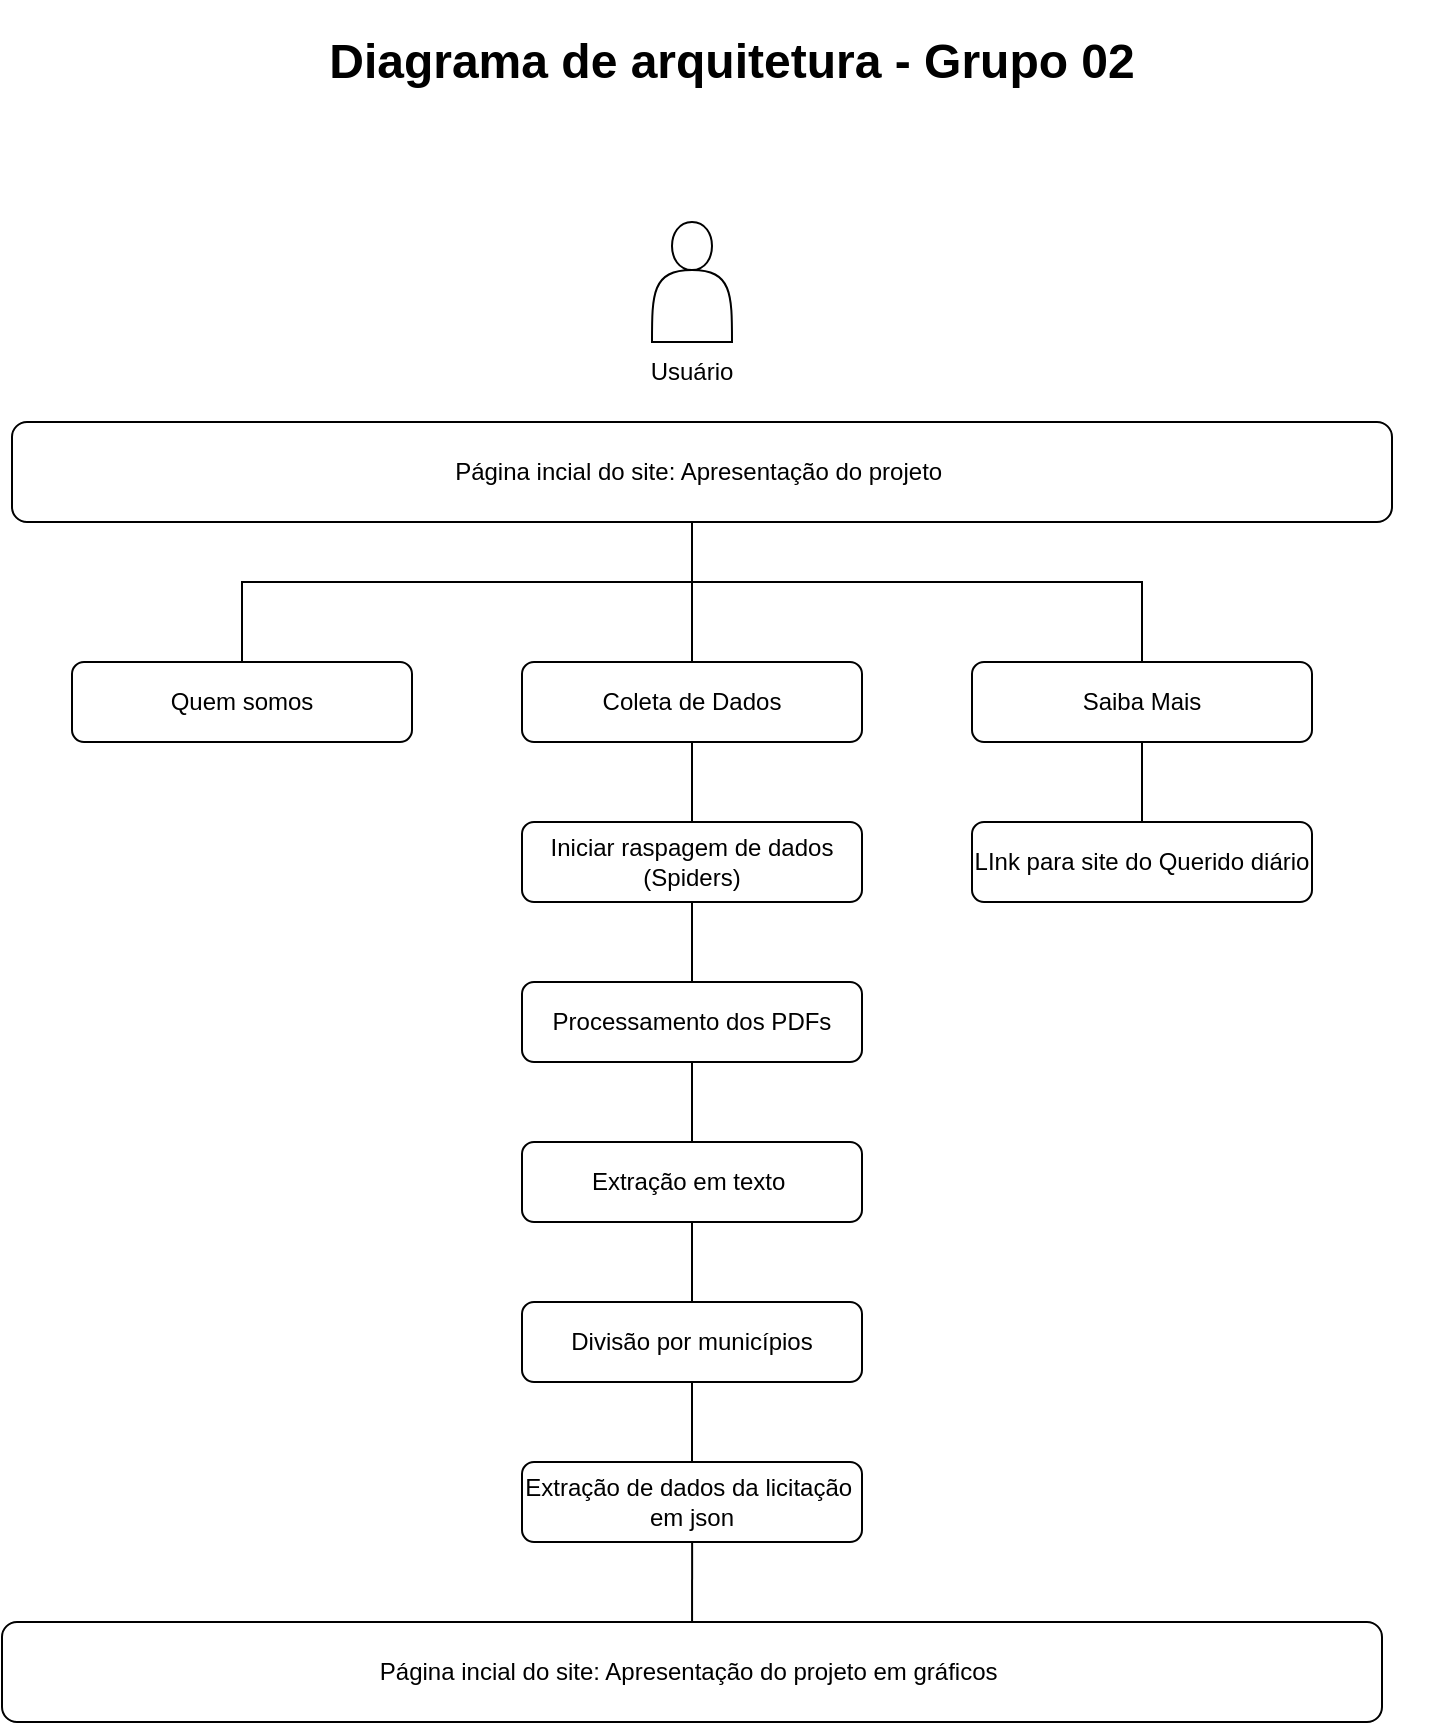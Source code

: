 <mxfile version="21.7.5" type="device">
  <diagram id="kgpKYQtTHZ0yAKxKKP6v" name="Page-1">
    <mxGraphModel dx="1362" dy="843" grid="1" gridSize="10" guides="1" tooltips="1" connect="1" arrows="1" fold="1" page="1" pageScale="1" pageWidth="850" pageHeight="1100" math="0" shadow="0">
      <root>
        <mxCell id="0" />
        <mxCell id="1" parent="0" />
        <mxCell id="VAA3NsFkonueWu62Fr-n-1" value="" style="shape=actor;whiteSpace=wrap;html=1;" parent="1" vertex="1">
          <mxGeometry x="400" y="140" width="40" height="60" as="geometry" />
        </mxCell>
        <mxCell id="VAA3NsFkonueWu62Fr-n-2" value="&lt;h1&gt;&lt;b&gt;Diagrama de arquitetura - Grupo 02&lt;/b&gt;&lt;/h1&gt;" style="text;html=1;strokeColor=none;fillColor=none;align=center;verticalAlign=middle;whiteSpace=wrap;rounded=0;" parent="1" vertex="1">
          <mxGeometry x="80" y="40" width="720" height="40" as="geometry" />
        </mxCell>
        <mxCell id="VAA3NsFkonueWu62Fr-n-3" value="Usuário" style="text;html=1;strokeColor=none;fillColor=none;align=center;verticalAlign=middle;whiteSpace=wrap;rounded=0;" parent="1" vertex="1">
          <mxGeometry x="390" y="200" width="60" height="30" as="geometry" />
        </mxCell>
        <mxCell id="VAA3NsFkonueWu62Fr-n-4" value="Página incial do site: Apresentação do projeto&amp;nbsp;" style="rounded=1;whiteSpace=wrap;html=1;" parent="1" vertex="1">
          <mxGeometry x="80" y="240" width="690" height="50" as="geometry" />
        </mxCell>
        <mxCell id="VAA3NsFkonueWu62Fr-n-7" value="Coleta de Dados" style="rounded=1;whiteSpace=wrap;html=1;" parent="1" vertex="1">
          <mxGeometry x="335" y="360" width="170" height="40" as="geometry" />
        </mxCell>
        <mxCell id="VAA3NsFkonueWu62Fr-n-8" value="Quem somos" style="rounded=1;whiteSpace=wrap;html=1;" parent="1" vertex="1">
          <mxGeometry x="110" y="360" width="170" height="40" as="geometry" />
        </mxCell>
        <mxCell id="VAA3NsFkonueWu62Fr-n-9" value="Saiba Mais" style="rounded=1;whiteSpace=wrap;html=1;" parent="1" vertex="1">
          <mxGeometry x="560" y="360" width="170" height="40" as="geometry" />
        </mxCell>
        <mxCell id="VAA3NsFkonueWu62Fr-n-12" value="" style="endArrow=none;html=1;rounded=0;" parent="1" source="VAA3NsFkonueWu62Fr-n-7" edge="1">
          <mxGeometry width="50" height="50" relative="1" as="geometry">
            <mxPoint x="360" y="340" as="sourcePoint" />
            <mxPoint x="420" y="290" as="targetPoint" />
          </mxGeometry>
        </mxCell>
        <mxCell id="VAA3NsFkonueWu62Fr-n-13" value="" style="endArrow=none;html=1;rounded=0;exitX=0.5;exitY=0;exitDx=0;exitDy=0;" parent="1" source="VAA3NsFkonueWu62Fr-n-8" edge="1">
          <mxGeometry width="50" height="50" relative="1" as="geometry">
            <mxPoint x="360" y="340" as="sourcePoint" />
            <mxPoint x="420" y="320" as="targetPoint" />
            <Array as="points">
              <mxPoint x="195" y="320" />
            </Array>
          </mxGeometry>
        </mxCell>
        <mxCell id="VAA3NsFkonueWu62Fr-n-14" value="" style="endArrow=none;html=1;rounded=0;exitX=0.5;exitY=0;exitDx=0;exitDy=0;" parent="1" source="VAA3NsFkonueWu62Fr-n-9" edge="1">
          <mxGeometry width="50" height="50" relative="1" as="geometry">
            <mxPoint x="360" y="340" as="sourcePoint" />
            <mxPoint x="420" y="320" as="targetPoint" />
            <Array as="points">
              <mxPoint x="645" y="320" />
            </Array>
          </mxGeometry>
        </mxCell>
        <mxCell id="VAA3NsFkonueWu62Fr-n-16" value="LInk para site do Querido diário" style="rounded=1;whiteSpace=wrap;html=1;" parent="1" vertex="1">
          <mxGeometry x="560" y="440" width="170" height="40" as="geometry" />
        </mxCell>
        <mxCell id="VAA3NsFkonueWu62Fr-n-17" value="" style="endArrow=none;html=1;rounded=0;exitX=0.5;exitY=0;exitDx=0;exitDy=0;entryX=0.5;entryY=1;entryDx=0;entryDy=0;" parent="1" source="VAA3NsFkonueWu62Fr-n-16" target="VAA3NsFkonueWu62Fr-n-9" edge="1">
          <mxGeometry width="50" height="50" relative="1" as="geometry">
            <mxPoint x="360" y="340" as="sourcePoint" />
            <mxPoint x="410" y="290" as="targetPoint" />
          </mxGeometry>
        </mxCell>
        <mxCell id="VAA3NsFkonueWu62Fr-n-20" value="" style="endArrow=none;html=1;rounded=0;entryX=0.5;entryY=1;entryDx=0;entryDy=0;" parent="1" target="VAA3NsFkonueWu62Fr-n-7" edge="1">
          <mxGeometry width="50" height="50" relative="1" as="geometry">
            <mxPoint x="420" y="440" as="sourcePoint" />
            <mxPoint x="410" y="530" as="targetPoint" />
          </mxGeometry>
        </mxCell>
        <mxCell id="VAA3NsFkonueWu62Fr-n-21" value="" style="endArrow=none;html=1;rounded=0;entryX=0.5;entryY=1;entryDx=0;entryDy=0;exitX=0.5;exitY=0;exitDx=0;exitDy=0;" parent="1" edge="1">
          <mxGeometry width="50" height="50" relative="1" as="geometry">
            <mxPoint x="420" y="520" as="sourcePoint" />
            <mxPoint x="420" y="480" as="targetPoint" />
          </mxGeometry>
        </mxCell>
        <mxCell id="VAA3NsFkonueWu62Fr-n-25" value="Iniciar raspagem de dados&lt;br&gt;(Spiders)" style="rounded=1;whiteSpace=wrap;html=1;" parent="1" vertex="1">
          <mxGeometry x="335" y="440" width="170" height="40" as="geometry" />
        </mxCell>
        <mxCell id="VAA3NsFkonueWu62Fr-n-27" value="Processamento dos PDFs" style="rounded=1;whiteSpace=wrap;html=1;" parent="1" vertex="1">
          <mxGeometry x="335" y="520" width="170" height="40" as="geometry" />
        </mxCell>
        <mxCell id="VAA3NsFkonueWu62Fr-n-28" value="" style="endArrow=none;html=1;rounded=0;exitX=0.5;exitY=0;exitDx=0;exitDy=0;entryX=0.5;entryY=1;entryDx=0;entryDy=0;" parent="1" source="VAA3NsFkonueWu62Fr-n-27" target="VAA3NsFkonueWu62Fr-n-25" edge="1">
          <mxGeometry width="50" height="50" relative="1" as="geometry">
            <mxPoint x="360" y="580" as="sourcePoint" />
            <mxPoint x="410" y="530" as="targetPoint" />
          </mxGeometry>
        </mxCell>
        <mxCell id="VAA3NsFkonueWu62Fr-n-30" value="" style="endArrow=none;html=1;rounded=0;entryX=0.5;entryY=1;entryDx=0;entryDy=0;" parent="1" target="VAA3NsFkonueWu62Fr-n-27" edge="1" source="BUYxBaNJKupuSsOnWEb6-1">
          <mxGeometry width="50" height="50" relative="1" as="geometry">
            <mxPoint x="420" y="760" as="sourcePoint" />
            <mxPoint x="410" y="530" as="targetPoint" />
          </mxGeometry>
        </mxCell>
        <mxCell id="VAA3NsFkonueWu62Fr-n-32" value="Página incial do site: Apresentação do projeto em gráficos&amp;nbsp;" style="rounded=1;whiteSpace=wrap;html=1;" parent="1" vertex="1">
          <mxGeometry x="75" y="840" width="690" height="50" as="geometry" />
        </mxCell>
        <mxCell id="VAA3NsFkonueWu62Fr-n-34" value="" style="endArrow=none;html=1;rounded=0;entryX=0.471;entryY=1;entryDx=0;entryDy=0;entryPerimeter=0;" parent="1" source="VAA3NsFkonueWu62Fr-n-32" edge="1">
          <mxGeometry width="50" height="50" relative="1" as="geometry">
            <mxPoint x="360" y="700" as="sourcePoint" />
            <mxPoint x="420.07" y="800" as="targetPoint" />
          </mxGeometry>
        </mxCell>
        <mxCell id="BUYxBaNJKupuSsOnWEb6-2" value="" style="endArrow=none;html=1;rounded=0;entryX=0.5;entryY=1;entryDx=0;entryDy=0;" edge="1" parent="1" target="BUYxBaNJKupuSsOnWEb6-1">
          <mxGeometry width="50" height="50" relative="1" as="geometry">
            <mxPoint x="420" y="760" as="sourcePoint" />
            <mxPoint x="420" y="560" as="targetPoint" />
          </mxGeometry>
        </mxCell>
        <mxCell id="BUYxBaNJKupuSsOnWEb6-1" value="Extração em texto&amp;nbsp;" style="rounded=1;whiteSpace=wrap;html=1;" vertex="1" parent="1">
          <mxGeometry x="335" y="600" width="170" height="40" as="geometry" />
        </mxCell>
        <mxCell id="BUYxBaNJKupuSsOnWEb6-3" value="Divisão por municípios" style="rounded=1;whiteSpace=wrap;html=1;" vertex="1" parent="1">
          <mxGeometry x="335" y="680" width="170" height="40" as="geometry" />
        </mxCell>
        <mxCell id="BUYxBaNJKupuSsOnWEb6-4" value="Extração de dados da licitação&amp;nbsp;&lt;br&gt;em json" style="rounded=1;whiteSpace=wrap;html=1;" vertex="1" parent="1">
          <mxGeometry x="335" y="760" width="170" height="40" as="geometry" />
        </mxCell>
      </root>
    </mxGraphModel>
  </diagram>
</mxfile>
